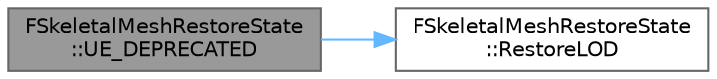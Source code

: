 digraph "FSkeletalMeshRestoreState::UE_DEPRECATED"
{
 // INTERACTIVE_SVG=YES
 // LATEX_PDF_SIZE
  bgcolor="transparent";
  edge [fontname=Helvetica,fontsize=10,labelfontname=Helvetica,labelfontsize=10];
  node [fontname=Helvetica,fontsize=10,shape=box,height=0.2,width=0.4];
  rankdir="LR";
  Node1 [id="Node000001",label="FSkeletalMeshRestoreState\l::UE_DEPRECATED",height=0.2,width=0.4,color="gray40", fillcolor="grey60", style="filled", fontcolor="black",tooltip=" "];
  Node1 -> Node2 [id="edge1_Node000001_Node000002",color="steelblue1",style="solid",tooltip=" "];
  Node2 [id="Node000002",label="FSkeletalMeshRestoreState\l::RestoreLOD",height=0.2,width=0.4,color="grey40", fillcolor="white", style="filled",URL="$d8/d63/structFSkeletalMeshRestoreState.html#a27bc634a53a3fb90db844b5b5bac2c02",tooltip=" "];
}
